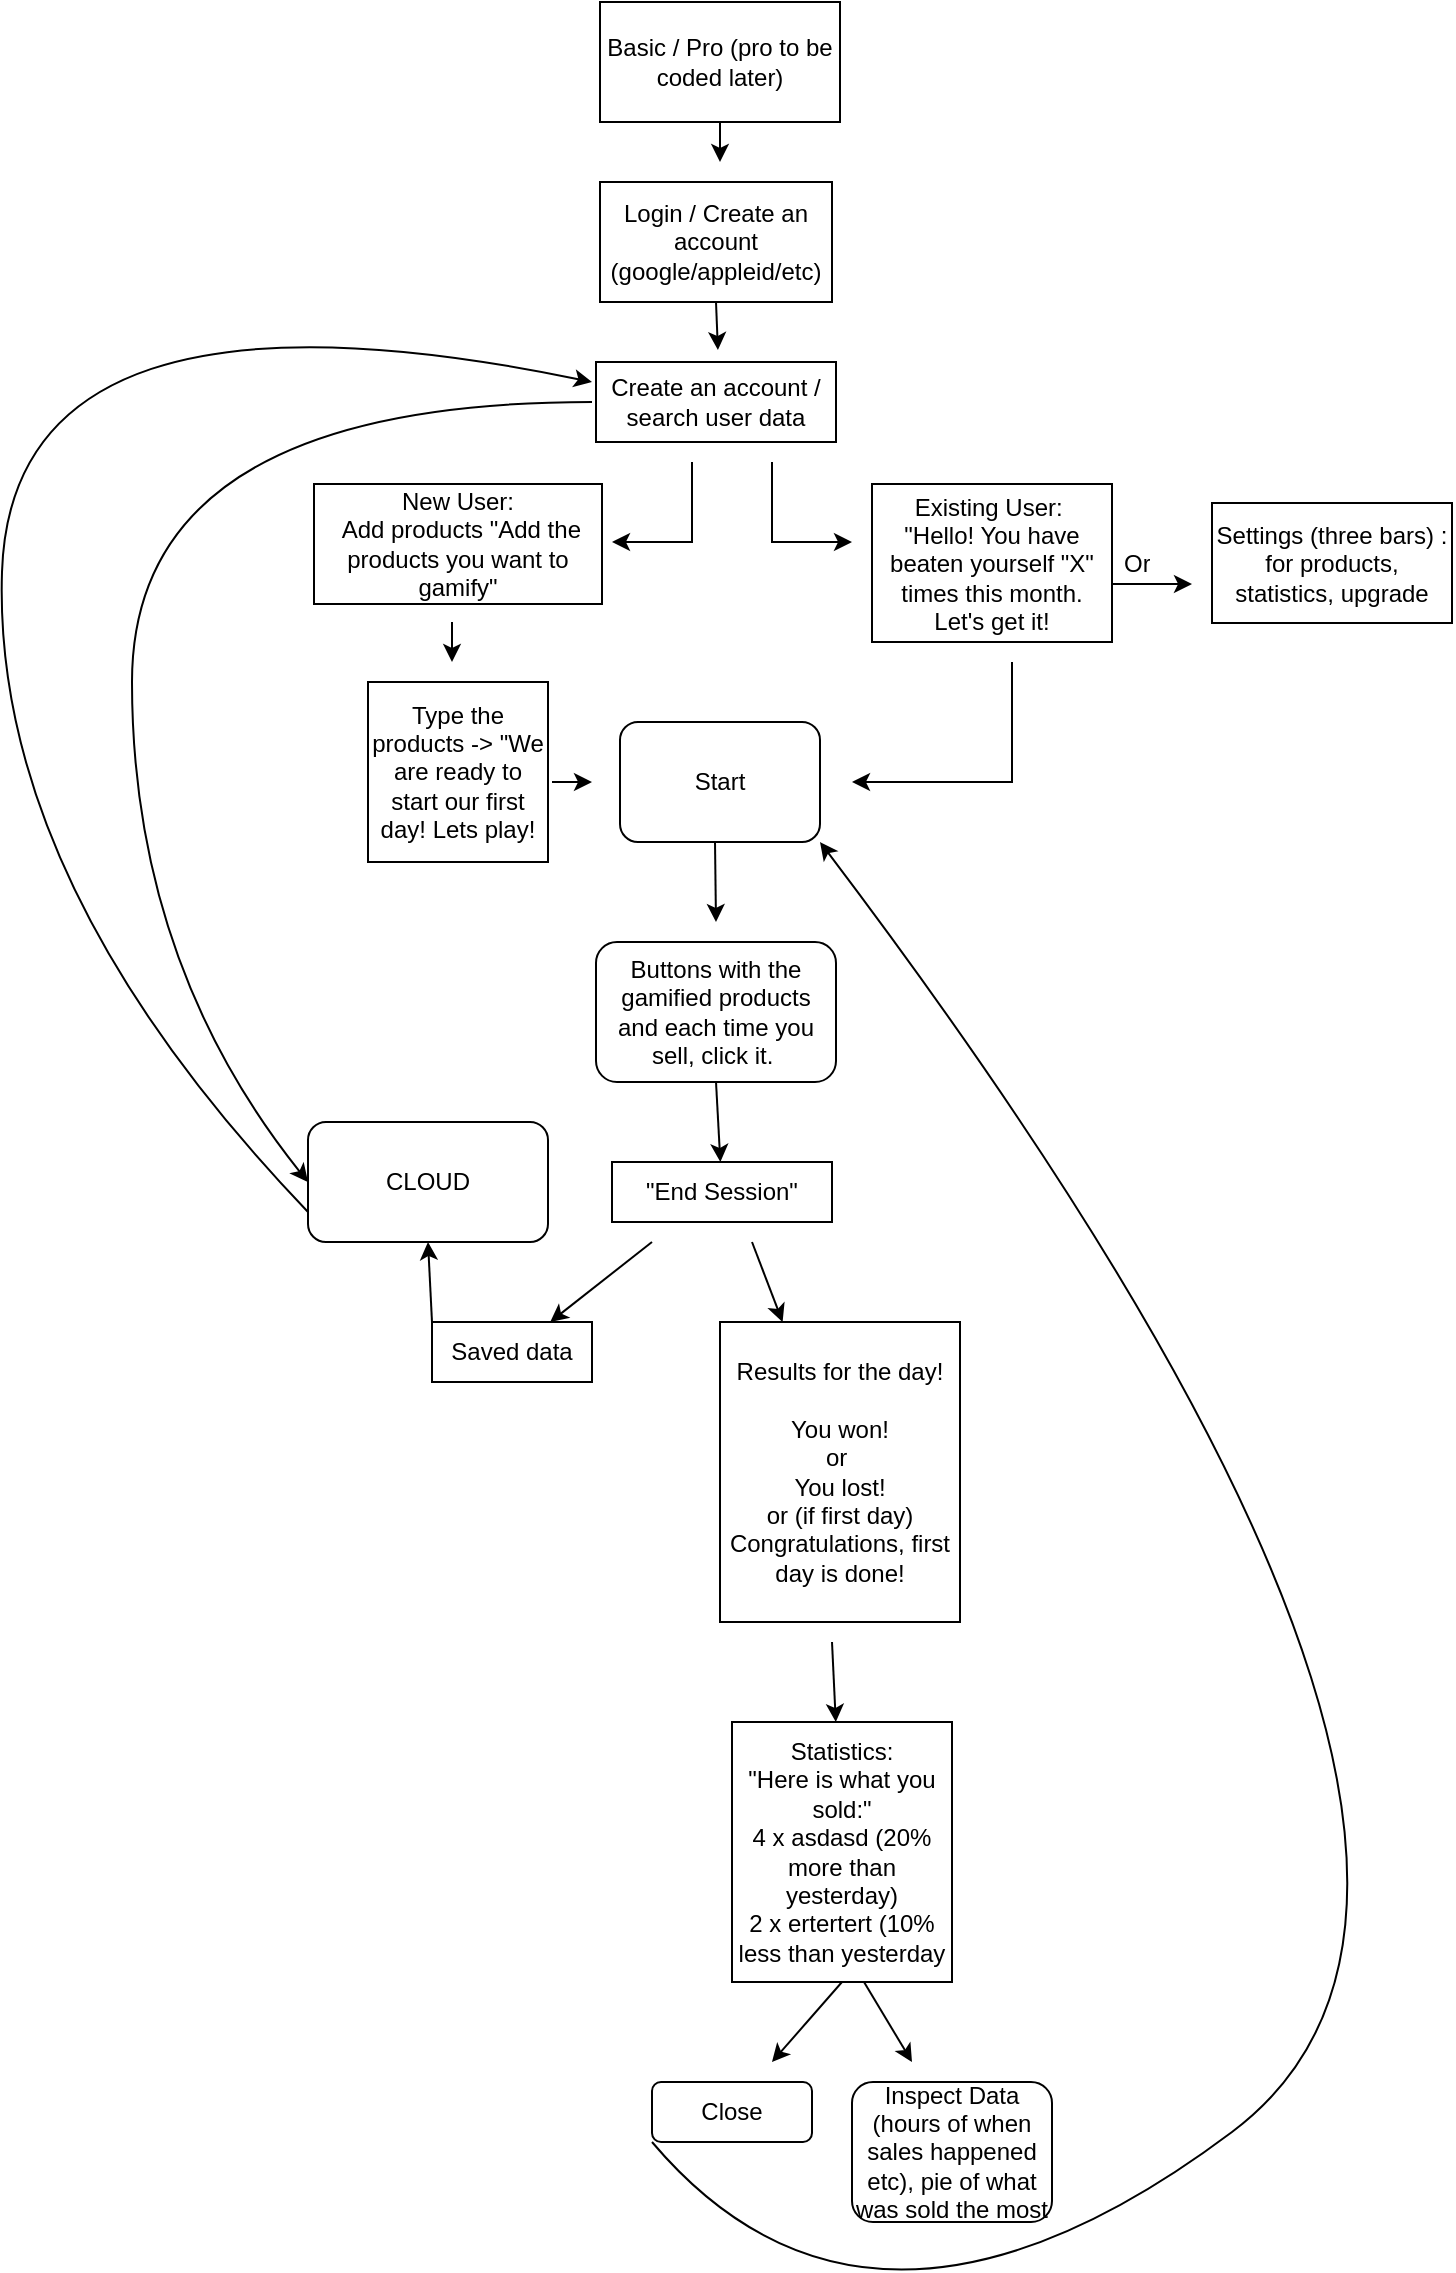 <mxfile version="21.5.2" type="github">
  <diagram name="Sivu-1" id="Zv9Kknl2v_uf_SEmtcB7">
    <mxGraphModel dx="954" dy="623" grid="1" gridSize="10" guides="1" tooltips="1" connect="1" arrows="1" fold="1" page="1" pageScale="1" pageWidth="827" pageHeight="1169" math="0" shadow="0">
      <root>
        <mxCell id="0" />
        <mxCell id="1" parent="0" />
        <mxCell id="yh5m0WWoZ3aI6SoOTT_J-1" value="Basic / Pro (pro to be coded later)" style="rounded=0;whiteSpace=wrap;html=1;" vertex="1" parent="1">
          <mxGeometry x="354" y="10" width="120" height="60" as="geometry" />
        </mxCell>
        <mxCell id="yh5m0WWoZ3aI6SoOTT_J-2" value="" style="endArrow=classic;html=1;rounded=0;exitX=0.5;exitY=1;exitDx=0;exitDy=0;" edge="1" parent="1" source="yh5m0WWoZ3aI6SoOTT_J-1">
          <mxGeometry width="50" height="50" relative="1" as="geometry">
            <mxPoint x="390" y="350" as="sourcePoint" />
            <mxPoint x="414" y="90" as="targetPoint" />
          </mxGeometry>
        </mxCell>
        <mxCell id="yh5m0WWoZ3aI6SoOTT_J-3" value="Login / Create an account (google/appleid/etc)" style="rounded=0;whiteSpace=wrap;html=1;" vertex="1" parent="1">
          <mxGeometry x="354" y="100" width="116" height="60" as="geometry" />
        </mxCell>
        <mxCell id="yh5m0WWoZ3aI6SoOTT_J-4" value="Create an account / search user data" style="rounded=0;whiteSpace=wrap;html=1;" vertex="1" parent="1">
          <mxGeometry x="352" y="190" width="120" height="40" as="geometry" />
        </mxCell>
        <mxCell id="yh5m0WWoZ3aI6SoOTT_J-6" value="" style="endArrow=classic;html=1;rounded=0;exitX=0.5;exitY=1;exitDx=0;exitDy=0;entryX=0.508;entryY=-0.15;entryDx=0;entryDy=0;entryPerimeter=0;" edge="1" parent="1" source="yh5m0WWoZ3aI6SoOTT_J-3" target="yh5m0WWoZ3aI6SoOTT_J-4">
          <mxGeometry width="50" height="50" relative="1" as="geometry">
            <mxPoint x="390" y="270" as="sourcePoint" />
            <mxPoint x="440" y="220" as="targetPoint" />
          </mxGeometry>
        </mxCell>
        <mxCell id="yh5m0WWoZ3aI6SoOTT_J-7" value="" style="endArrow=classic;html=1;rounded=0;" edge="1" parent="1">
          <mxGeometry width="50" height="50" relative="1" as="geometry">
            <mxPoint x="400" y="240" as="sourcePoint" />
            <mxPoint x="360" y="280" as="targetPoint" />
            <Array as="points">
              <mxPoint x="400" y="280" />
            </Array>
          </mxGeometry>
        </mxCell>
        <mxCell id="yh5m0WWoZ3aI6SoOTT_J-8" value="New User:&lt;br&gt;&amp;nbsp;Add products &quot;Add the products you want to gamify&quot;" style="rounded=0;whiteSpace=wrap;html=1;" vertex="1" parent="1">
          <mxGeometry x="211" y="251" width="144" height="60" as="geometry" />
        </mxCell>
        <mxCell id="yh5m0WWoZ3aI6SoOTT_J-9" value="" style="endArrow=classic;html=1;rounded=0;" edge="1" parent="1">
          <mxGeometry width="50" height="50" relative="1" as="geometry">
            <mxPoint x="440" y="240" as="sourcePoint" />
            <mxPoint x="480" y="280" as="targetPoint" />
            <Array as="points">
              <mxPoint x="440" y="280" />
            </Array>
          </mxGeometry>
        </mxCell>
        <mxCell id="yh5m0WWoZ3aI6SoOTT_J-10" value="Existing User:&amp;nbsp;&lt;br&gt;&quot;Hello! You have beaten yourself &quot;X&quot; times this month. Let&#39;s get it!" style="rounded=0;whiteSpace=wrap;html=1;" vertex="1" parent="1">
          <mxGeometry x="490" y="251" width="120" height="79" as="geometry" />
        </mxCell>
        <mxCell id="yh5m0WWoZ3aI6SoOTT_J-11" value="" style="endArrow=classic;html=1;rounded=0;" edge="1" parent="1">
          <mxGeometry width="50" height="50" relative="1" as="geometry">
            <mxPoint x="560" y="340" as="sourcePoint" />
            <mxPoint x="480" y="400" as="targetPoint" />
            <Array as="points">
              <mxPoint x="560" y="400" />
            </Array>
          </mxGeometry>
        </mxCell>
        <mxCell id="yh5m0WWoZ3aI6SoOTT_J-12" value="Start" style="rounded=1;whiteSpace=wrap;html=1;" vertex="1" parent="1">
          <mxGeometry x="364" y="370" width="100" height="60" as="geometry" />
        </mxCell>
        <mxCell id="yh5m0WWoZ3aI6SoOTT_J-13" value="" style="endArrow=classic;html=1;rounded=0;" edge="1" parent="1">
          <mxGeometry width="50" height="50" relative="1" as="geometry">
            <mxPoint x="280" y="320" as="sourcePoint" />
            <mxPoint x="280" y="340" as="targetPoint" />
          </mxGeometry>
        </mxCell>
        <mxCell id="yh5m0WWoZ3aI6SoOTT_J-18" value="" style="endArrow=classic;html=1;rounded=0;" edge="1" parent="1">
          <mxGeometry width="50" height="50" relative="1" as="geometry">
            <mxPoint x="610" y="301" as="sourcePoint" />
            <mxPoint x="650" y="301" as="targetPoint" />
          </mxGeometry>
        </mxCell>
        <mxCell id="yh5m0WWoZ3aI6SoOTT_J-17" value="Or" style="text;strokeColor=none;fillColor=none;align=left;verticalAlign=middle;spacingLeft=4;spacingRight=4;overflow=hidden;points=[[0,0.5],[1,0.5]];portConstraint=eastwest;rotatable=0;whiteSpace=wrap;html=1;" vertex="1" parent="1">
          <mxGeometry x="610" y="275.5" width="80" height="30" as="geometry" />
        </mxCell>
        <mxCell id="yh5m0WWoZ3aI6SoOTT_J-19" value="Settings (three bars) : for products, statistics, upgrade" style="rounded=0;whiteSpace=wrap;html=1;" vertex="1" parent="1">
          <mxGeometry x="660" y="260.5" width="120" height="60" as="geometry" />
        </mxCell>
        <mxCell id="yh5m0WWoZ3aI6SoOTT_J-20" value="Type the products -&amp;gt; &quot;We are ready to start our first day! Lets play!" style="rounded=0;whiteSpace=wrap;html=1;" vertex="1" parent="1">
          <mxGeometry x="238" y="350" width="90" height="90" as="geometry" />
        </mxCell>
        <mxCell id="yh5m0WWoZ3aI6SoOTT_J-21" value="" style="endArrow=classic;html=1;rounded=0;" edge="1" parent="1">
          <mxGeometry width="50" height="50" relative="1" as="geometry">
            <mxPoint x="330" y="400" as="sourcePoint" />
            <mxPoint x="350" y="400" as="targetPoint" />
          </mxGeometry>
        </mxCell>
        <mxCell id="yh5m0WWoZ3aI6SoOTT_J-22" value="" style="endArrow=classic;html=1;rounded=0;" edge="1" parent="1">
          <mxGeometry width="50" height="50" relative="1" as="geometry">
            <mxPoint x="411.5" y="430" as="sourcePoint" />
            <mxPoint x="412" y="470" as="targetPoint" />
          </mxGeometry>
        </mxCell>
        <mxCell id="yh5m0WWoZ3aI6SoOTT_J-23" value="Buttons with the gamified products and each time you sell, click it.&amp;nbsp;" style="rounded=1;whiteSpace=wrap;html=1;" vertex="1" parent="1">
          <mxGeometry x="352" y="480" width="120" height="70" as="geometry" />
        </mxCell>
        <mxCell id="yh5m0WWoZ3aI6SoOTT_J-24" value="CLOUD" style="rounded=1;whiteSpace=wrap;html=1;" vertex="1" parent="1">
          <mxGeometry x="208" y="570" width="120" height="60" as="geometry" />
        </mxCell>
        <mxCell id="yh5m0WWoZ3aI6SoOTT_J-25" value="" style="curved=1;endArrow=classic;html=1;rounded=0;entryX=0;entryY=0.5;entryDx=0;entryDy=0;" edge="1" parent="1" target="yh5m0WWoZ3aI6SoOTT_J-24">
          <mxGeometry width="50" height="50" relative="1" as="geometry">
            <mxPoint x="350" y="210" as="sourcePoint" />
            <mxPoint x="440" y="370" as="targetPoint" />
            <Array as="points">
              <mxPoint x="120" y="210" />
              <mxPoint x="120" y="490" />
            </Array>
          </mxGeometry>
        </mxCell>
        <mxCell id="yh5m0WWoZ3aI6SoOTT_J-26" value="" style="curved=1;endArrow=classic;html=1;rounded=0;exitX=0;exitY=0.75;exitDx=0;exitDy=0;" edge="1" parent="1" source="yh5m0WWoZ3aI6SoOTT_J-24">
          <mxGeometry width="50" height="50" relative="1" as="geometry">
            <mxPoint x="390" y="420" as="sourcePoint" />
            <mxPoint x="350" y="200" as="targetPoint" />
            <Array as="points">
              <mxPoint x="50" y="450" />
              <mxPoint x="60" y="140" />
            </Array>
          </mxGeometry>
        </mxCell>
        <mxCell id="yh5m0WWoZ3aI6SoOTT_J-30" value="" style="endArrow=classic;html=1;rounded=0;exitX=0.5;exitY=1;exitDx=0;exitDy=0;" edge="1" parent="1" source="yh5m0WWoZ3aI6SoOTT_J-23" target="yh5m0WWoZ3aI6SoOTT_J-31">
          <mxGeometry width="50" height="50" relative="1" as="geometry">
            <mxPoint x="390" y="420" as="sourcePoint" />
            <mxPoint x="410" y="590" as="targetPoint" />
          </mxGeometry>
        </mxCell>
        <mxCell id="yh5m0WWoZ3aI6SoOTT_J-31" value="&quot;End Session&quot;" style="rounded=0;whiteSpace=wrap;html=1;" vertex="1" parent="1">
          <mxGeometry x="360" y="590" width="110" height="30" as="geometry" />
        </mxCell>
        <mxCell id="yh5m0WWoZ3aI6SoOTT_J-34" value="" style="endArrow=classic;html=1;rounded=0;" edge="1" parent="1" target="yh5m0WWoZ3aI6SoOTT_J-35">
          <mxGeometry width="50" height="50" relative="1" as="geometry">
            <mxPoint x="380" y="630" as="sourcePoint" />
            <mxPoint x="350" y="660" as="targetPoint" />
          </mxGeometry>
        </mxCell>
        <mxCell id="yh5m0WWoZ3aI6SoOTT_J-35" value="Saved data" style="rounded=0;whiteSpace=wrap;html=1;" vertex="1" parent="1">
          <mxGeometry x="270" y="670" width="80" height="30" as="geometry" />
        </mxCell>
        <mxCell id="yh5m0WWoZ3aI6SoOTT_J-36" value="" style="endArrow=classic;html=1;rounded=0;exitX=0;exitY=0;exitDx=0;exitDy=0;entryX=0.5;entryY=1;entryDx=0;entryDy=0;" edge="1" parent="1" source="yh5m0WWoZ3aI6SoOTT_J-35" target="yh5m0WWoZ3aI6SoOTT_J-24">
          <mxGeometry width="50" height="50" relative="1" as="geometry">
            <mxPoint x="390" y="570" as="sourcePoint" />
            <mxPoint x="440" y="520" as="targetPoint" />
          </mxGeometry>
        </mxCell>
        <mxCell id="yh5m0WWoZ3aI6SoOTT_J-37" value="" style="endArrow=classic;html=1;rounded=0;" edge="1" parent="1" target="yh5m0WWoZ3aI6SoOTT_J-38">
          <mxGeometry width="50" height="50" relative="1" as="geometry">
            <mxPoint x="430" y="630" as="sourcePoint" />
            <mxPoint x="460" y="670" as="targetPoint" />
          </mxGeometry>
        </mxCell>
        <mxCell id="yh5m0WWoZ3aI6SoOTT_J-38" value="Results for the day!&lt;br&gt;&lt;br&gt;You won!&lt;br&gt;or&amp;nbsp;&lt;br&gt;You lost!&lt;br&gt;or (if first day)&lt;br&gt;Congratulations, first day is done!" style="rounded=0;whiteSpace=wrap;html=1;" vertex="1" parent="1">
          <mxGeometry x="414" y="670" width="120" height="150" as="geometry" />
        </mxCell>
        <mxCell id="yh5m0WWoZ3aI6SoOTT_J-39" value="" style="endArrow=classic;html=1;rounded=0;" edge="1" parent="1" target="yh5m0WWoZ3aI6SoOTT_J-40">
          <mxGeometry width="50" height="50" relative="1" as="geometry">
            <mxPoint x="470" y="830" as="sourcePoint" />
            <mxPoint x="470" y="860" as="targetPoint" />
          </mxGeometry>
        </mxCell>
        <mxCell id="yh5m0WWoZ3aI6SoOTT_J-40" value="Statistics:&lt;br&gt;&quot;Here is what you sold:&quot;&lt;br&gt;4 x asdasd (20% more than yesterday)&lt;br&gt;2 x ertertert (10% less than yesterday" style="rounded=0;whiteSpace=wrap;html=1;" vertex="1" parent="1">
          <mxGeometry x="420" y="870" width="110" height="130" as="geometry" />
        </mxCell>
        <mxCell id="yh5m0WWoZ3aI6SoOTT_J-41" value="" style="endArrow=classic;html=1;rounded=0;exitX=0.5;exitY=1;exitDx=0;exitDy=0;" edge="1" parent="1" source="yh5m0WWoZ3aI6SoOTT_J-40">
          <mxGeometry width="50" height="50" relative="1" as="geometry">
            <mxPoint x="390" y="930" as="sourcePoint" />
            <mxPoint x="440" y="1040" as="targetPoint" />
          </mxGeometry>
        </mxCell>
        <mxCell id="yh5m0WWoZ3aI6SoOTT_J-42" value="Close" style="rounded=1;whiteSpace=wrap;html=1;" vertex="1" parent="1">
          <mxGeometry x="380" y="1050" width="80" height="30" as="geometry" />
        </mxCell>
        <mxCell id="yh5m0WWoZ3aI6SoOTT_J-43" value="" style="endArrow=classic;html=1;rounded=0;exitX=0.6;exitY=1;exitDx=0;exitDy=0;exitPerimeter=0;" edge="1" parent="1" source="yh5m0WWoZ3aI6SoOTT_J-40">
          <mxGeometry width="50" height="50" relative="1" as="geometry">
            <mxPoint x="390" y="930" as="sourcePoint" />
            <mxPoint x="510" y="1040" as="targetPoint" />
          </mxGeometry>
        </mxCell>
        <mxCell id="yh5m0WWoZ3aI6SoOTT_J-44" value="Inspect Data&lt;br&gt;(hours of when sales happened etc), pie of what was sold the most" style="rounded=1;whiteSpace=wrap;html=1;" vertex="1" parent="1">
          <mxGeometry x="480" y="1050" width="100" height="70" as="geometry" />
        </mxCell>
        <mxCell id="yh5m0WWoZ3aI6SoOTT_J-45" value="" style="curved=1;endArrow=classic;html=1;rounded=0;exitX=0;exitY=1;exitDx=0;exitDy=0;entryX=1;entryY=1;entryDx=0;entryDy=0;" edge="1" parent="1" source="yh5m0WWoZ3aI6SoOTT_J-42" target="yh5m0WWoZ3aI6SoOTT_J-12">
          <mxGeometry width="50" height="50" relative="1" as="geometry">
            <mxPoint x="390" y="930" as="sourcePoint" />
            <mxPoint x="440" y="880" as="targetPoint" />
            <Array as="points">
              <mxPoint x="490" y="1210" />
              <mxPoint x="850" y="940" />
            </Array>
          </mxGeometry>
        </mxCell>
      </root>
    </mxGraphModel>
  </diagram>
</mxfile>

